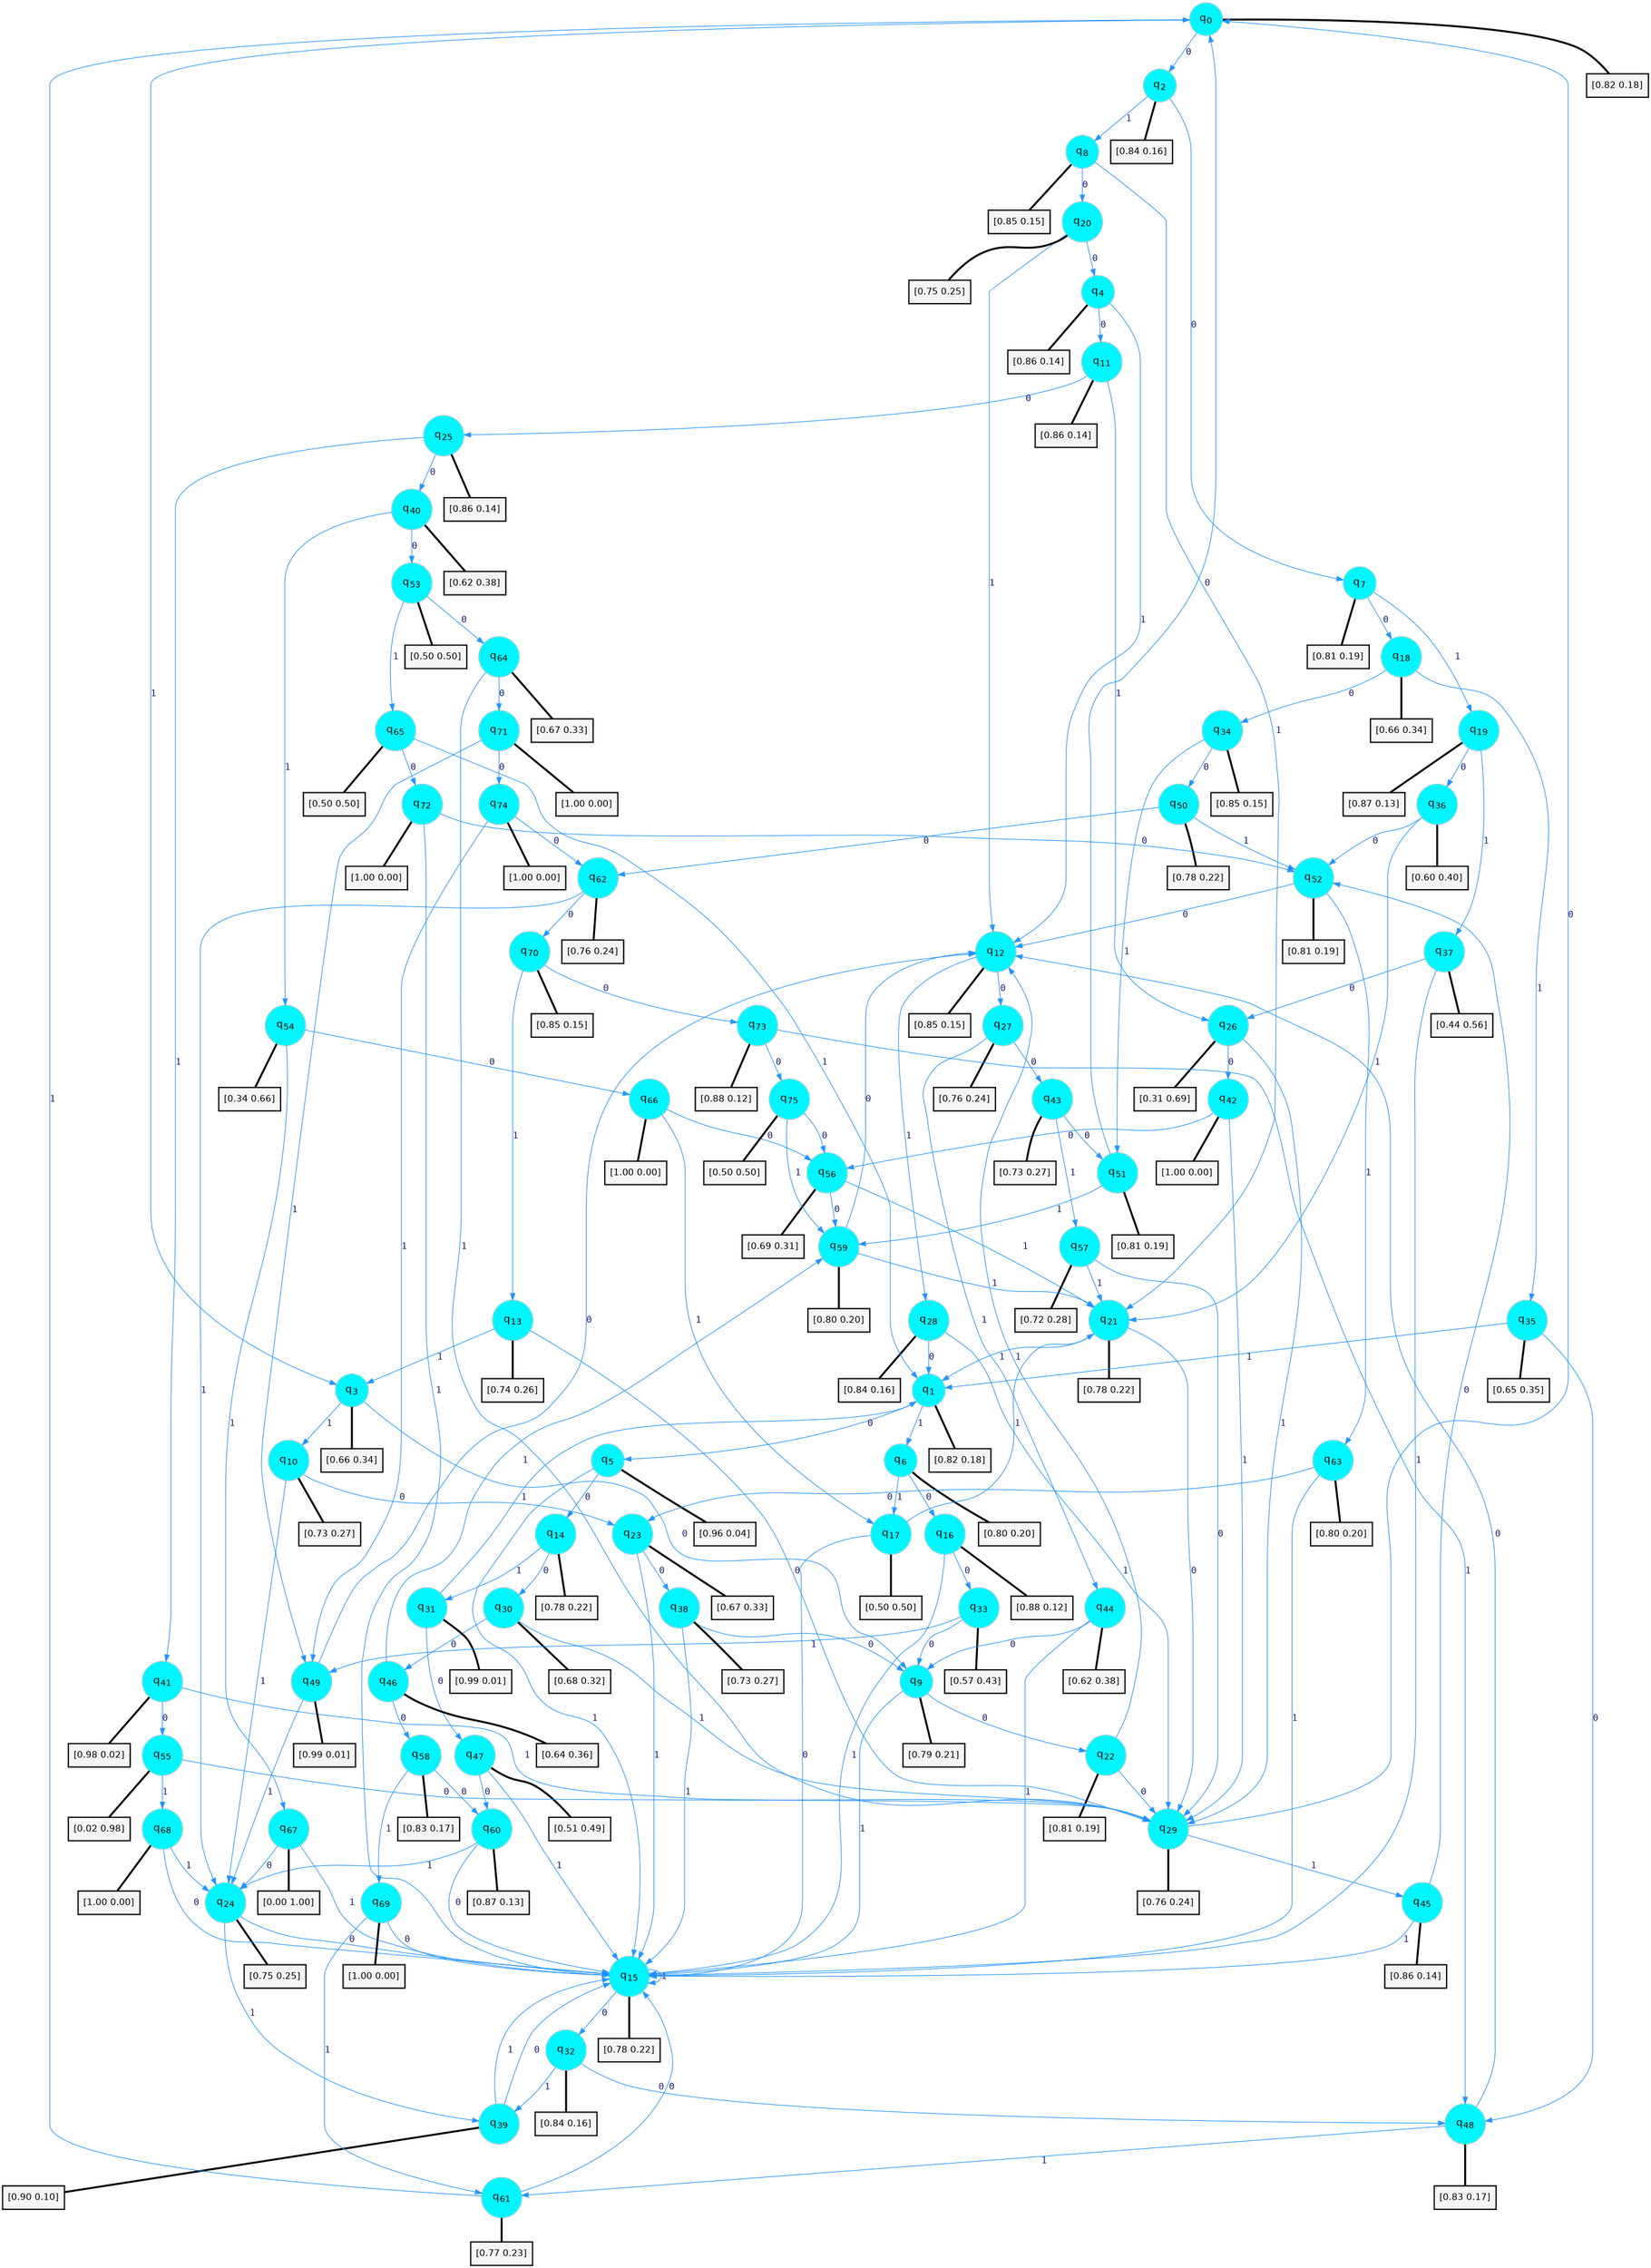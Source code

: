 digraph G {
graph [
bgcolor=transparent, dpi=300, rankdir=TD, size="40,25"];
node [
color=gray, fillcolor=turquoise1, fontcolor=black, fontname=Helvetica, fontsize=16, fontweight=bold, shape=circle, style=filled];
edge [
arrowsize=1, color=dodgerblue1, fontcolor=midnightblue, fontname=courier, fontweight=bold, penwidth=1, style=solid, weight=20];
0[label=<q<SUB>0</SUB>>];
1[label=<q<SUB>1</SUB>>];
2[label=<q<SUB>2</SUB>>];
3[label=<q<SUB>3</SUB>>];
4[label=<q<SUB>4</SUB>>];
5[label=<q<SUB>5</SUB>>];
6[label=<q<SUB>6</SUB>>];
7[label=<q<SUB>7</SUB>>];
8[label=<q<SUB>8</SUB>>];
9[label=<q<SUB>9</SUB>>];
10[label=<q<SUB>10</SUB>>];
11[label=<q<SUB>11</SUB>>];
12[label=<q<SUB>12</SUB>>];
13[label=<q<SUB>13</SUB>>];
14[label=<q<SUB>14</SUB>>];
15[label=<q<SUB>15</SUB>>];
16[label=<q<SUB>16</SUB>>];
17[label=<q<SUB>17</SUB>>];
18[label=<q<SUB>18</SUB>>];
19[label=<q<SUB>19</SUB>>];
20[label=<q<SUB>20</SUB>>];
21[label=<q<SUB>21</SUB>>];
22[label=<q<SUB>22</SUB>>];
23[label=<q<SUB>23</SUB>>];
24[label=<q<SUB>24</SUB>>];
25[label=<q<SUB>25</SUB>>];
26[label=<q<SUB>26</SUB>>];
27[label=<q<SUB>27</SUB>>];
28[label=<q<SUB>28</SUB>>];
29[label=<q<SUB>29</SUB>>];
30[label=<q<SUB>30</SUB>>];
31[label=<q<SUB>31</SUB>>];
32[label=<q<SUB>32</SUB>>];
33[label=<q<SUB>33</SUB>>];
34[label=<q<SUB>34</SUB>>];
35[label=<q<SUB>35</SUB>>];
36[label=<q<SUB>36</SUB>>];
37[label=<q<SUB>37</SUB>>];
38[label=<q<SUB>38</SUB>>];
39[label=<q<SUB>39</SUB>>];
40[label=<q<SUB>40</SUB>>];
41[label=<q<SUB>41</SUB>>];
42[label=<q<SUB>42</SUB>>];
43[label=<q<SUB>43</SUB>>];
44[label=<q<SUB>44</SUB>>];
45[label=<q<SUB>45</SUB>>];
46[label=<q<SUB>46</SUB>>];
47[label=<q<SUB>47</SUB>>];
48[label=<q<SUB>48</SUB>>];
49[label=<q<SUB>49</SUB>>];
50[label=<q<SUB>50</SUB>>];
51[label=<q<SUB>51</SUB>>];
52[label=<q<SUB>52</SUB>>];
53[label=<q<SUB>53</SUB>>];
54[label=<q<SUB>54</SUB>>];
55[label=<q<SUB>55</SUB>>];
56[label=<q<SUB>56</SUB>>];
57[label=<q<SUB>57</SUB>>];
58[label=<q<SUB>58</SUB>>];
59[label=<q<SUB>59</SUB>>];
60[label=<q<SUB>60</SUB>>];
61[label=<q<SUB>61</SUB>>];
62[label=<q<SUB>62</SUB>>];
63[label=<q<SUB>63</SUB>>];
64[label=<q<SUB>64</SUB>>];
65[label=<q<SUB>65</SUB>>];
66[label=<q<SUB>66</SUB>>];
67[label=<q<SUB>67</SUB>>];
68[label=<q<SUB>68</SUB>>];
69[label=<q<SUB>69</SUB>>];
70[label=<q<SUB>70</SUB>>];
71[label=<q<SUB>71</SUB>>];
72[label=<q<SUB>72</SUB>>];
73[label=<q<SUB>73</SUB>>];
74[label=<q<SUB>74</SUB>>];
75[label=<q<SUB>75</SUB>>];
76[label="[0.82 0.18]", shape=box,fontcolor=black, fontname=Helvetica, fontsize=14, penwidth=2, fillcolor=whitesmoke,color=black];
77[label="[0.82 0.18]", shape=box,fontcolor=black, fontname=Helvetica, fontsize=14, penwidth=2, fillcolor=whitesmoke,color=black];
78[label="[0.84 0.16]", shape=box,fontcolor=black, fontname=Helvetica, fontsize=14, penwidth=2, fillcolor=whitesmoke,color=black];
79[label="[0.66 0.34]", shape=box,fontcolor=black, fontname=Helvetica, fontsize=14, penwidth=2, fillcolor=whitesmoke,color=black];
80[label="[0.86 0.14]", shape=box,fontcolor=black, fontname=Helvetica, fontsize=14, penwidth=2, fillcolor=whitesmoke,color=black];
81[label="[0.96 0.04]", shape=box,fontcolor=black, fontname=Helvetica, fontsize=14, penwidth=2, fillcolor=whitesmoke,color=black];
82[label="[0.80 0.20]", shape=box,fontcolor=black, fontname=Helvetica, fontsize=14, penwidth=2, fillcolor=whitesmoke,color=black];
83[label="[0.81 0.19]", shape=box,fontcolor=black, fontname=Helvetica, fontsize=14, penwidth=2, fillcolor=whitesmoke,color=black];
84[label="[0.85 0.15]", shape=box,fontcolor=black, fontname=Helvetica, fontsize=14, penwidth=2, fillcolor=whitesmoke,color=black];
85[label="[0.79 0.21]", shape=box,fontcolor=black, fontname=Helvetica, fontsize=14, penwidth=2, fillcolor=whitesmoke,color=black];
86[label="[0.73 0.27]", shape=box,fontcolor=black, fontname=Helvetica, fontsize=14, penwidth=2, fillcolor=whitesmoke,color=black];
87[label="[0.86 0.14]", shape=box,fontcolor=black, fontname=Helvetica, fontsize=14, penwidth=2, fillcolor=whitesmoke,color=black];
88[label="[0.85 0.15]", shape=box,fontcolor=black, fontname=Helvetica, fontsize=14, penwidth=2, fillcolor=whitesmoke,color=black];
89[label="[0.74 0.26]", shape=box,fontcolor=black, fontname=Helvetica, fontsize=14, penwidth=2, fillcolor=whitesmoke,color=black];
90[label="[0.78 0.22]", shape=box,fontcolor=black, fontname=Helvetica, fontsize=14, penwidth=2, fillcolor=whitesmoke,color=black];
91[label="[0.78 0.22]", shape=box,fontcolor=black, fontname=Helvetica, fontsize=14, penwidth=2, fillcolor=whitesmoke,color=black];
92[label="[0.88 0.12]", shape=box,fontcolor=black, fontname=Helvetica, fontsize=14, penwidth=2, fillcolor=whitesmoke,color=black];
93[label="[0.50 0.50]", shape=box,fontcolor=black, fontname=Helvetica, fontsize=14, penwidth=2, fillcolor=whitesmoke,color=black];
94[label="[0.66 0.34]", shape=box,fontcolor=black, fontname=Helvetica, fontsize=14, penwidth=2, fillcolor=whitesmoke,color=black];
95[label="[0.87 0.13]", shape=box,fontcolor=black, fontname=Helvetica, fontsize=14, penwidth=2, fillcolor=whitesmoke,color=black];
96[label="[0.75 0.25]", shape=box,fontcolor=black, fontname=Helvetica, fontsize=14, penwidth=2, fillcolor=whitesmoke,color=black];
97[label="[0.78 0.22]", shape=box,fontcolor=black, fontname=Helvetica, fontsize=14, penwidth=2, fillcolor=whitesmoke,color=black];
98[label="[0.81 0.19]", shape=box,fontcolor=black, fontname=Helvetica, fontsize=14, penwidth=2, fillcolor=whitesmoke,color=black];
99[label="[0.67 0.33]", shape=box,fontcolor=black, fontname=Helvetica, fontsize=14, penwidth=2, fillcolor=whitesmoke,color=black];
100[label="[0.75 0.25]", shape=box,fontcolor=black, fontname=Helvetica, fontsize=14, penwidth=2, fillcolor=whitesmoke,color=black];
101[label="[0.86 0.14]", shape=box,fontcolor=black, fontname=Helvetica, fontsize=14, penwidth=2, fillcolor=whitesmoke,color=black];
102[label="[0.31 0.69]", shape=box,fontcolor=black, fontname=Helvetica, fontsize=14, penwidth=2, fillcolor=whitesmoke,color=black];
103[label="[0.76 0.24]", shape=box,fontcolor=black, fontname=Helvetica, fontsize=14, penwidth=2, fillcolor=whitesmoke,color=black];
104[label="[0.84 0.16]", shape=box,fontcolor=black, fontname=Helvetica, fontsize=14, penwidth=2, fillcolor=whitesmoke,color=black];
105[label="[0.76 0.24]", shape=box,fontcolor=black, fontname=Helvetica, fontsize=14, penwidth=2, fillcolor=whitesmoke,color=black];
106[label="[0.68 0.32]", shape=box,fontcolor=black, fontname=Helvetica, fontsize=14, penwidth=2, fillcolor=whitesmoke,color=black];
107[label="[0.99 0.01]", shape=box,fontcolor=black, fontname=Helvetica, fontsize=14, penwidth=2, fillcolor=whitesmoke,color=black];
108[label="[0.84 0.16]", shape=box,fontcolor=black, fontname=Helvetica, fontsize=14, penwidth=2, fillcolor=whitesmoke,color=black];
109[label="[0.57 0.43]", shape=box,fontcolor=black, fontname=Helvetica, fontsize=14, penwidth=2, fillcolor=whitesmoke,color=black];
110[label="[0.85 0.15]", shape=box,fontcolor=black, fontname=Helvetica, fontsize=14, penwidth=2, fillcolor=whitesmoke,color=black];
111[label="[0.65 0.35]", shape=box,fontcolor=black, fontname=Helvetica, fontsize=14, penwidth=2, fillcolor=whitesmoke,color=black];
112[label="[0.60 0.40]", shape=box,fontcolor=black, fontname=Helvetica, fontsize=14, penwidth=2, fillcolor=whitesmoke,color=black];
113[label="[0.44 0.56]", shape=box,fontcolor=black, fontname=Helvetica, fontsize=14, penwidth=2, fillcolor=whitesmoke,color=black];
114[label="[0.73 0.27]", shape=box,fontcolor=black, fontname=Helvetica, fontsize=14, penwidth=2, fillcolor=whitesmoke,color=black];
115[label="[0.90 0.10]", shape=box,fontcolor=black, fontname=Helvetica, fontsize=14, penwidth=2, fillcolor=whitesmoke,color=black];
116[label="[0.62 0.38]", shape=box,fontcolor=black, fontname=Helvetica, fontsize=14, penwidth=2, fillcolor=whitesmoke,color=black];
117[label="[0.98 0.02]", shape=box,fontcolor=black, fontname=Helvetica, fontsize=14, penwidth=2, fillcolor=whitesmoke,color=black];
118[label="[1.00 0.00]", shape=box,fontcolor=black, fontname=Helvetica, fontsize=14, penwidth=2, fillcolor=whitesmoke,color=black];
119[label="[0.73 0.27]", shape=box,fontcolor=black, fontname=Helvetica, fontsize=14, penwidth=2, fillcolor=whitesmoke,color=black];
120[label="[0.62 0.38]", shape=box,fontcolor=black, fontname=Helvetica, fontsize=14, penwidth=2, fillcolor=whitesmoke,color=black];
121[label="[0.86 0.14]", shape=box,fontcolor=black, fontname=Helvetica, fontsize=14, penwidth=2, fillcolor=whitesmoke,color=black];
122[label="[0.64 0.36]", shape=box,fontcolor=black, fontname=Helvetica, fontsize=14, penwidth=2, fillcolor=whitesmoke,color=black];
123[label="[0.51 0.49]", shape=box,fontcolor=black, fontname=Helvetica, fontsize=14, penwidth=2, fillcolor=whitesmoke,color=black];
124[label="[0.83 0.17]", shape=box,fontcolor=black, fontname=Helvetica, fontsize=14, penwidth=2, fillcolor=whitesmoke,color=black];
125[label="[0.99 0.01]", shape=box,fontcolor=black, fontname=Helvetica, fontsize=14, penwidth=2, fillcolor=whitesmoke,color=black];
126[label="[0.78 0.22]", shape=box,fontcolor=black, fontname=Helvetica, fontsize=14, penwidth=2, fillcolor=whitesmoke,color=black];
127[label="[0.81 0.19]", shape=box,fontcolor=black, fontname=Helvetica, fontsize=14, penwidth=2, fillcolor=whitesmoke,color=black];
128[label="[0.81 0.19]", shape=box,fontcolor=black, fontname=Helvetica, fontsize=14, penwidth=2, fillcolor=whitesmoke,color=black];
129[label="[0.50 0.50]", shape=box,fontcolor=black, fontname=Helvetica, fontsize=14, penwidth=2, fillcolor=whitesmoke,color=black];
130[label="[0.34 0.66]", shape=box,fontcolor=black, fontname=Helvetica, fontsize=14, penwidth=2, fillcolor=whitesmoke,color=black];
131[label="[0.02 0.98]", shape=box,fontcolor=black, fontname=Helvetica, fontsize=14, penwidth=2, fillcolor=whitesmoke,color=black];
132[label="[0.69 0.31]", shape=box,fontcolor=black, fontname=Helvetica, fontsize=14, penwidth=2, fillcolor=whitesmoke,color=black];
133[label="[0.72 0.28]", shape=box,fontcolor=black, fontname=Helvetica, fontsize=14, penwidth=2, fillcolor=whitesmoke,color=black];
134[label="[0.83 0.17]", shape=box,fontcolor=black, fontname=Helvetica, fontsize=14, penwidth=2, fillcolor=whitesmoke,color=black];
135[label="[0.80 0.20]", shape=box,fontcolor=black, fontname=Helvetica, fontsize=14, penwidth=2, fillcolor=whitesmoke,color=black];
136[label="[0.87 0.13]", shape=box,fontcolor=black, fontname=Helvetica, fontsize=14, penwidth=2, fillcolor=whitesmoke,color=black];
137[label="[0.77 0.23]", shape=box,fontcolor=black, fontname=Helvetica, fontsize=14, penwidth=2, fillcolor=whitesmoke,color=black];
138[label="[0.76 0.24]", shape=box,fontcolor=black, fontname=Helvetica, fontsize=14, penwidth=2, fillcolor=whitesmoke,color=black];
139[label="[0.80 0.20]", shape=box,fontcolor=black, fontname=Helvetica, fontsize=14, penwidth=2, fillcolor=whitesmoke,color=black];
140[label="[0.67 0.33]", shape=box,fontcolor=black, fontname=Helvetica, fontsize=14, penwidth=2, fillcolor=whitesmoke,color=black];
141[label="[0.50 0.50]", shape=box,fontcolor=black, fontname=Helvetica, fontsize=14, penwidth=2, fillcolor=whitesmoke,color=black];
142[label="[1.00 0.00]", shape=box,fontcolor=black, fontname=Helvetica, fontsize=14, penwidth=2, fillcolor=whitesmoke,color=black];
143[label="[0.00 1.00]", shape=box,fontcolor=black, fontname=Helvetica, fontsize=14, penwidth=2, fillcolor=whitesmoke,color=black];
144[label="[1.00 0.00]", shape=box,fontcolor=black, fontname=Helvetica, fontsize=14, penwidth=2, fillcolor=whitesmoke,color=black];
145[label="[1.00 0.00]", shape=box,fontcolor=black, fontname=Helvetica, fontsize=14, penwidth=2, fillcolor=whitesmoke,color=black];
146[label="[0.85 0.15]", shape=box,fontcolor=black, fontname=Helvetica, fontsize=14, penwidth=2, fillcolor=whitesmoke,color=black];
147[label="[1.00 0.00]", shape=box,fontcolor=black, fontname=Helvetica, fontsize=14, penwidth=2, fillcolor=whitesmoke,color=black];
148[label="[1.00 0.00]", shape=box,fontcolor=black, fontname=Helvetica, fontsize=14, penwidth=2, fillcolor=whitesmoke,color=black];
149[label="[0.88 0.12]", shape=box,fontcolor=black, fontname=Helvetica, fontsize=14, penwidth=2, fillcolor=whitesmoke,color=black];
150[label="[1.00 0.00]", shape=box,fontcolor=black, fontname=Helvetica, fontsize=14, penwidth=2, fillcolor=whitesmoke,color=black];
151[label="[0.50 0.50]", shape=box,fontcolor=black, fontname=Helvetica, fontsize=14, penwidth=2, fillcolor=whitesmoke,color=black];
0->2 [label=0];
0->3 [label=1];
0->76 [arrowhead=none, penwidth=3,color=black];
1->5 [label=0];
1->6 [label=1];
1->77 [arrowhead=none, penwidth=3,color=black];
2->7 [label=0];
2->8 [label=1];
2->78 [arrowhead=none, penwidth=3,color=black];
3->9 [label=0];
3->10 [label=1];
3->79 [arrowhead=none, penwidth=3,color=black];
4->11 [label=0];
4->12 [label=1];
4->80 [arrowhead=none, penwidth=3,color=black];
5->14 [label=0];
5->15 [label=1];
5->81 [arrowhead=none, penwidth=3,color=black];
6->16 [label=0];
6->17 [label=1];
6->82 [arrowhead=none, penwidth=3,color=black];
7->18 [label=0];
7->19 [label=1];
7->83 [arrowhead=none, penwidth=3,color=black];
8->20 [label=0];
8->21 [label=1];
8->84 [arrowhead=none, penwidth=3,color=black];
9->22 [label=0];
9->15 [label=1];
9->85 [arrowhead=none, penwidth=3,color=black];
10->23 [label=0];
10->24 [label=1];
10->86 [arrowhead=none, penwidth=3,color=black];
11->25 [label=0];
11->26 [label=1];
11->87 [arrowhead=none, penwidth=3,color=black];
12->27 [label=0];
12->28 [label=1];
12->88 [arrowhead=none, penwidth=3,color=black];
13->29 [label=0];
13->3 [label=1];
13->89 [arrowhead=none, penwidth=3,color=black];
14->30 [label=0];
14->31 [label=1];
14->90 [arrowhead=none, penwidth=3,color=black];
15->32 [label=0];
15->15 [label=1];
15->91 [arrowhead=none, penwidth=3,color=black];
16->33 [label=0];
16->15 [label=1];
16->92 [arrowhead=none, penwidth=3,color=black];
17->15 [label=0];
17->21 [label=1];
17->93 [arrowhead=none, penwidth=3,color=black];
18->34 [label=0];
18->35 [label=1];
18->94 [arrowhead=none, penwidth=3,color=black];
19->36 [label=0];
19->37 [label=1];
19->95 [arrowhead=none, penwidth=3,color=black];
20->4 [label=0];
20->12 [label=1];
20->96 [arrowhead=none, penwidth=3,color=black];
21->29 [label=0];
21->1 [label=1];
21->97 [arrowhead=none, penwidth=3,color=black];
22->29 [label=0];
22->12 [label=1];
22->98 [arrowhead=none, penwidth=3,color=black];
23->38 [label=0];
23->15 [label=1];
23->99 [arrowhead=none, penwidth=3,color=black];
24->15 [label=0];
24->39 [label=1];
24->100 [arrowhead=none, penwidth=3,color=black];
25->40 [label=0];
25->41 [label=1];
25->101 [arrowhead=none, penwidth=3,color=black];
26->42 [label=0];
26->29 [label=1];
26->102 [arrowhead=none, penwidth=3,color=black];
27->43 [label=0];
27->44 [label=1];
27->103 [arrowhead=none, penwidth=3,color=black];
28->1 [label=0];
28->29 [label=1];
28->104 [arrowhead=none, penwidth=3,color=black];
29->0 [label=0];
29->45 [label=1];
29->105 [arrowhead=none, penwidth=3,color=black];
30->46 [label=0];
30->29 [label=1];
30->106 [arrowhead=none, penwidth=3,color=black];
31->47 [label=0];
31->1 [label=1];
31->107 [arrowhead=none, penwidth=3,color=black];
32->48 [label=0];
32->39 [label=1];
32->108 [arrowhead=none, penwidth=3,color=black];
33->9 [label=0];
33->49 [label=1];
33->109 [arrowhead=none, penwidth=3,color=black];
34->50 [label=0];
34->51 [label=1];
34->110 [arrowhead=none, penwidth=3,color=black];
35->48 [label=0];
35->1 [label=1];
35->111 [arrowhead=none, penwidth=3,color=black];
36->52 [label=0];
36->21 [label=1];
36->112 [arrowhead=none, penwidth=3,color=black];
37->26 [label=0];
37->15 [label=1];
37->113 [arrowhead=none, penwidth=3,color=black];
38->9 [label=0];
38->15 [label=1];
38->114 [arrowhead=none, penwidth=3,color=black];
39->15 [label=0];
39->15 [label=1];
39->115 [arrowhead=none, penwidth=3,color=black];
40->53 [label=0];
40->54 [label=1];
40->116 [arrowhead=none, penwidth=3,color=black];
41->55 [label=0];
41->29 [label=1];
41->117 [arrowhead=none, penwidth=3,color=black];
42->56 [label=0];
42->29 [label=1];
42->118 [arrowhead=none, penwidth=3,color=black];
43->51 [label=0];
43->57 [label=1];
43->119 [arrowhead=none, penwidth=3,color=black];
44->9 [label=0];
44->15 [label=1];
44->120 [arrowhead=none, penwidth=3,color=black];
45->52 [label=0];
45->15 [label=1];
45->121 [arrowhead=none, penwidth=3,color=black];
46->58 [label=0];
46->59 [label=1];
46->122 [arrowhead=none, penwidth=3,color=black];
47->60 [label=0];
47->15 [label=1];
47->123 [arrowhead=none, penwidth=3,color=black];
48->12 [label=0];
48->61 [label=1];
48->124 [arrowhead=none, penwidth=3,color=black];
49->12 [label=0];
49->24 [label=1];
49->125 [arrowhead=none, penwidth=3,color=black];
50->62 [label=0];
50->52 [label=1];
50->126 [arrowhead=none, penwidth=3,color=black];
51->0 [label=0];
51->59 [label=1];
51->127 [arrowhead=none, penwidth=3,color=black];
52->12 [label=0];
52->63 [label=1];
52->128 [arrowhead=none, penwidth=3,color=black];
53->64 [label=0];
53->65 [label=1];
53->129 [arrowhead=none, penwidth=3,color=black];
54->66 [label=0];
54->67 [label=1];
54->130 [arrowhead=none, penwidth=3,color=black];
55->29 [label=0];
55->68 [label=1];
55->131 [arrowhead=none, penwidth=3,color=black];
56->59 [label=0];
56->21 [label=1];
56->132 [arrowhead=none, penwidth=3,color=black];
57->29 [label=0];
57->21 [label=1];
57->133 [arrowhead=none, penwidth=3,color=black];
58->60 [label=0];
58->69 [label=1];
58->134 [arrowhead=none, penwidth=3,color=black];
59->12 [label=0];
59->21 [label=1];
59->135 [arrowhead=none, penwidth=3,color=black];
60->15 [label=0];
60->24 [label=1];
60->136 [arrowhead=none, penwidth=3,color=black];
61->15 [label=0];
61->0 [label=1];
61->137 [arrowhead=none, penwidth=3,color=black];
62->70 [label=0];
62->24 [label=1];
62->138 [arrowhead=none, penwidth=3,color=black];
63->23 [label=0];
63->15 [label=1];
63->139 [arrowhead=none, penwidth=3,color=black];
64->71 [label=0];
64->29 [label=1];
64->140 [arrowhead=none, penwidth=3,color=black];
65->72 [label=0];
65->1 [label=1];
65->141 [arrowhead=none, penwidth=3,color=black];
66->56 [label=0];
66->17 [label=1];
66->142 [arrowhead=none, penwidth=3,color=black];
67->24 [label=0];
67->15 [label=1];
67->143 [arrowhead=none, penwidth=3,color=black];
68->15 [label=0];
68->24 [label=1];
68->144 [arrowhead=none, penwidth=3,color=black];
69->15 [label=0];
69->61 [label=1];
69->145 [arrowhead=none, penwidth=3,color=black];
70->73 [label=0];
70->13 [label=1];
70->146 [arrowhead=none, penwidth=3,color=black];
71->74 [label=0];
71->49 [label=1];
71->147 [arrowhead=none, penwidth=3,color=black];
72->52 [label=0];
72->15 [label=1];
72->148 [arrowhead=none, penwidth=3,color=black];
73->75 [label=0];
73->48 [label=1];
73->149 [arrowhead=none, penwidth=3,color=black];
74->62 [label=0];
74->49 [label=1];
74->150 [arrowhead=none, penwidth=3,color=black];
75->56 [label=0];
75->59 [label=1];
75->151 [arrowhead=none, penwidth=3,color=black];
}
